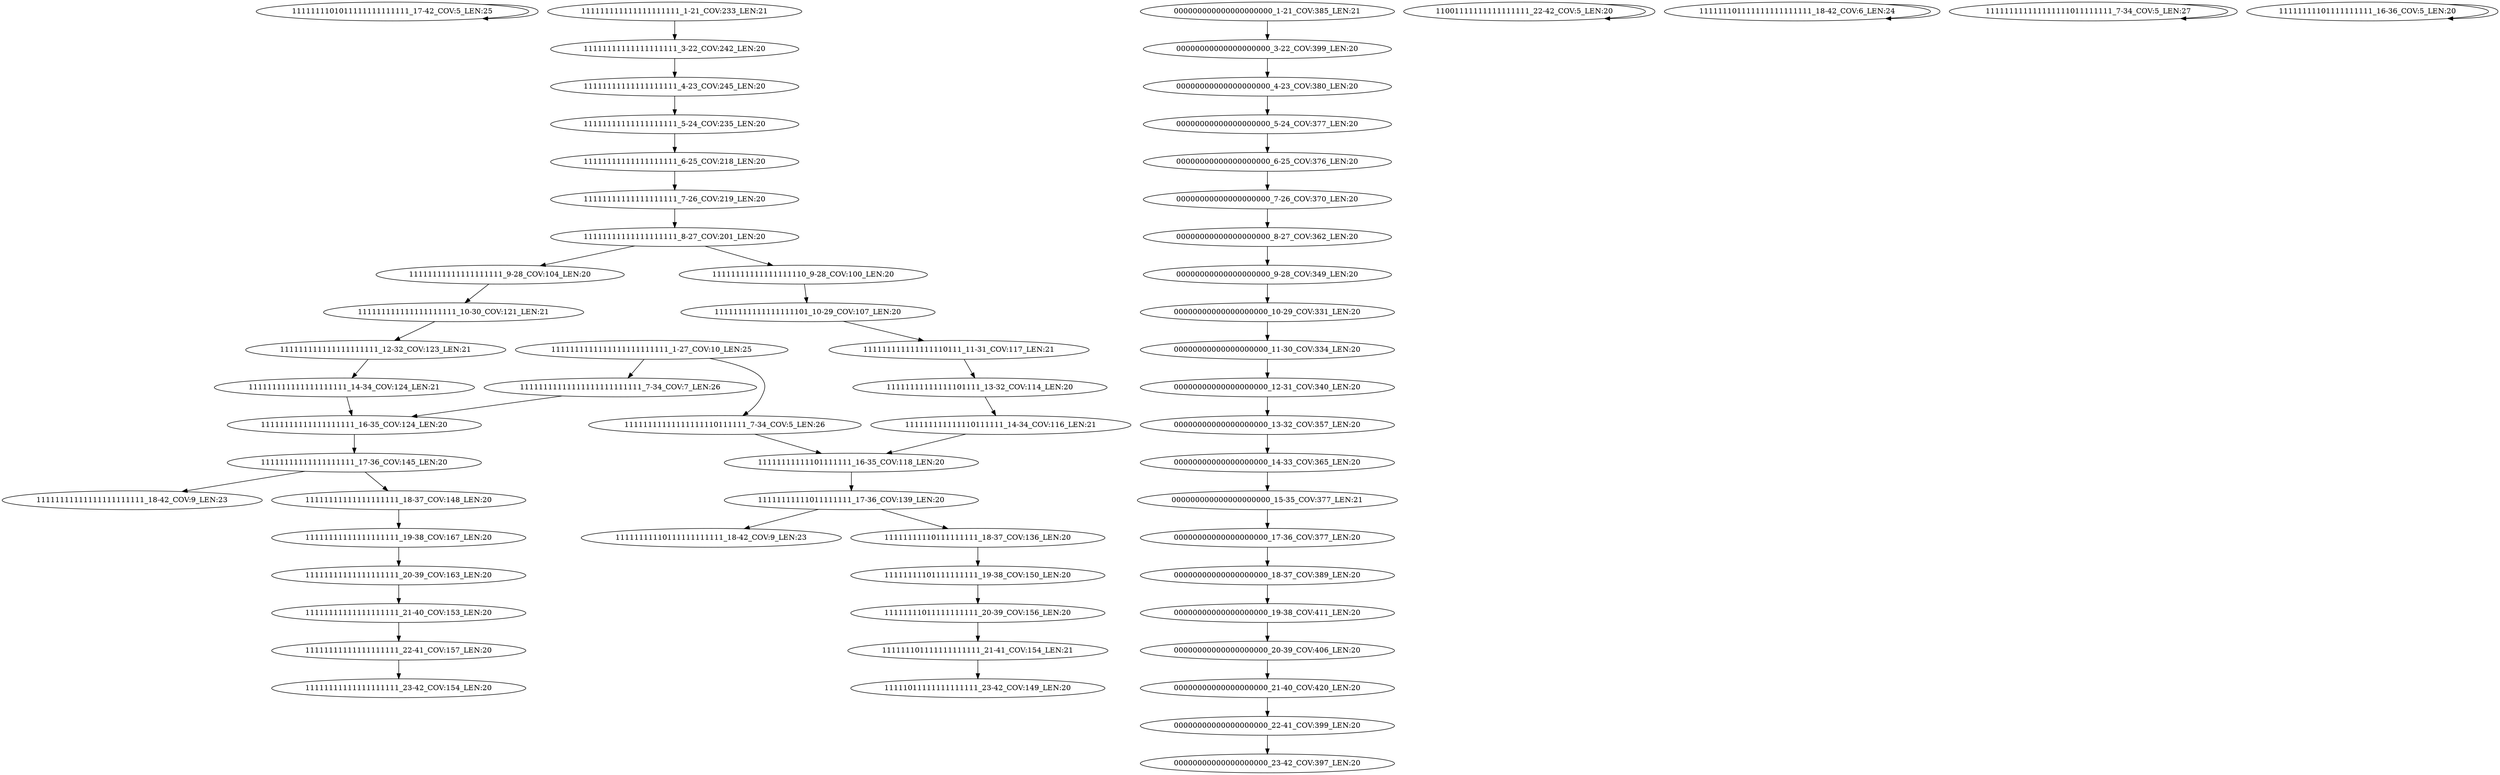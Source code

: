 digraph G {
    "1111111101011111111111111_17-42_COV:5_LEN:25" -> "1111111101011111111111111_17-42_COV:5_LEN:25";
    "11111111011111111111_20-39_COV:156_LEN:20" -> "111111101111111111111_21-41_COV:154_LEN:21";
    "00000000000000000000_8-27_COV:362_LEN:20" -> "00000000000000000000_9-28_COV:349_LEN:20";
    "00000000000000000000_11-30_COV:334_LEN:20" -> "00000000000000000000_12-31_COV:340_LEN:20";
    "00000000000000000000_5-24_COV:377_LEN:20" -> "00000000000000000000_6-25_COV:376_LEN:20";
    "11111111111011111111_17-36_COV:139_LEN:20" -> "11111111110111111111_18-37_COV:136_LEN:20";
    "11111111111011111111_17-36_COV:139_LEN:20" -> "11111111110111111111111_18-42_COV:9_LEN:23";
    "00000000000000000000_20-39_COV:406_LEN:20" -> "00000000000000000000_21-40_COV:420_LEN:20";
    "11111111111111111111_16-35_COV:124_LEN:20" -> "11111111111111111111_17-36_COV:145_LEN:20";
    "00000000000000000000_6-25_COV:376_LEN:20" -> "00000000000000000000_7-26_COV:370_LEN:20";
    "11111111111111111111_6-25_COV:218_LEN:20" -> "11111111111111111111_7-26_COV:219_LEN:20";
    "11111111110111111111_18-37_COV:136_LEN:20" -> "11111111101111111111_19-38_COV:150_LEN:20";
    "000000000000000000000_1-21_COV:385_LEN:21" -> "00000000000000000000_3-22_COV:399_LEN:20";
    "11111111111111111111_17-36_COV:145_LEN:20" -> "11111111111111111111_18-37_COV:148_LEN:20";
    "11111111111111111111_17-36_COV:145_LEN:20" -> "11111111111111111111111_18-42_COV:9_LEN:23";
    "11111111111111111111_3-22_COV:242_LEN:20" -> "11111111111111111111_4-23_COV:245_LEN:20";
    "11111111111111111101_10-29_COV:107_LEN:20" -> "111111111111111110111_11-31_COV:117_LEN:21";
    "11001111111111111111_22-42_COV:5_LEN:20" -> "11001111111111111111_22-42_COV:5_LEN:20";
    "00000000000000000000_7-26_COV:370_LEN:20" -> "00000000000000000000_8-27_COV:362_LEN:20";
    "111111111111110111111_14-34_COV:116_LEN:21" -> "11111111111101111111_16-35_COV:118_LEN:20";
    "111111111111111110111_11-31_COV:117_LEN:21" -> "11111111111111101111_13-32_COV:114_LEN:20";
    "111111111111111111111_10-30_COV:121_LEN:21" -> "111111111111111111111_12-32_COV:123_LEN:21";
    "1111111111111111111111111_1-27_COV:10_LEN:25" -> "11111111111111111111111111_7-34_COV:7_LEN:26";
    "1111111111111111111111111_1-27_COV:10_LEN:25" -> "11111111111111111110111111_7-34_COV:5_LEN:26";
    "111111111111111111111_1-21_COV:233_LEN:21" -> "11111111111111111111_3-22_COV:242_LEN:20";
    "11111111111111111111_19-38_COV:167_LEN:20" -> "11111111111111111111_20-39_COV:163_LEN:20";
    "00000000000000000000_21-40_COV:420_LEN:20" -> "00000000000000000000_22-41_COV:399_LEN:20";
    "11111111111111111111111111_7-34_COV:7_LEN:26" -> "11111111111111111111_16-35_COV:124_LEN:20";
    "00000000000000000000_17-36_COV:377_LEN:20" -> "00000000000000000000_18-37_COV:389_LEN:20";
    "11111111101111111111_19-38_COV:150_LEN:20" -> "11111111011111111111_20-39_COV:156_LEN:20";
    "111111101111111111111111_18-42_COV:6_LEN:24" -> "111111101111111111111111_18-42_COV:6_LEN:24";
    "11111111111111111111_18-37_COV:148_LEN:20" -> "11111111111111111111_19-38_COV:167_LEN:20";
    "00000000000000000000_4-23_COV:380_LEN:20" -> "00000000000000000000_5-24_COV:377_LEN:20";
    "000000000000000000000_15-35_COV:377_LEN:21" -> "00000000000000000000_17-36_COV:377_LEN:20";
    "111111111111111111111_14-34_COV:124_LEN:21" -> "11111111111111111111_16-35_COV:124_LEN:20";
    "00000000000000000000_19-38_COV:411_LEN:20" -> "00000000000000000000_20-39_COV:406_LEN:20";
    "11111111111111101111_13-32_COV:114_LEN:20" -> "111111111111110111111_14-34_COV:116_LEN:21";
    "11111111111111111111_7-26_COV:219_LEN:20" -> "11111111111111111111_8-27_COV:201_LEN:20";
    "00000000000000000000_9-28_COV:349_LEN:20" -> "00000000000000000000_10-29_COV:331_LEN:20";
    "00000000000000000000_12-31_COV:340_LEN:20" -> "00000000000000000000_13-32_COV:357_LEN:20";
    "00000000000000000000_13-32_COV:357_LEN:20" -> "00000000000000000000_14-33_COV:365_LEN:20";
    "11111111111111111111_20-39_COV:163_LEN:20" -> "11111111111111111111_21-40_COV:153_LEN:20";
    "11111111111111111111_4-23_COV:245_LEN:20" -> "11111111111111111111_5-24_COV:235_LEN:20";
    "00000000000000000000_14-33_COV:365_LEN:20" -> "000000000000000000000_15-35_COV:377_LEN:21";
    "11111111111111111111_9-28_COV:104_LEN:20" -> "111111111111111111111_10-30_COV:121_LEN:21";
    "111111111111111111111_12-32_COV:123_LEN:21" -> "111111111111111111111_14-34_COV:124_LEN:21";
    "00000000000000000000_3-22_COV:399_LEN:20" -> "00000000000000000000_4-23_COV:380_LEN:20";
    "111111101111111111111_21-41_COV:154_LEN:21" -> "11111011111111111111_23-42_COV:149_LEN:20";
    "11111111111111111111_21-40_COV:153_LEN:20" -> "11111111111111111111_22-41_COV:157_LEN:20";
    "11111111111111111110111111_7-34_COV:5_LEN:26" -> "11111111111101111111_16-35_COV:118_LEN:20";
    "11111111111101111111_16-35_COV:118_LEN:20" -> "11111111111011111111_17-36_COV:139_LEN:20";
    "11111111111111111111_8-27_COV:201_LEN:20" -> "11111111111111111111_9-28_COV:104_LEN:20";
    "11111111111111111111_8-27_COV:201_LEN:20" -> "11111111111111111110_9-28_COV:100_LEN:20";
    "11111111111111111111_5-24_COV:235_LEN:20" -> "11111111111111111111_6-25_COV:218_LEN:20";
    "11111111111111111111_22-41_COV:157_LEN:20" -> "11111111111111111111_23-42_COV:154_LEN:20";
    "00000000000000000000_22-41_COV:399_LEN:20" -> "00000000000000000000_23-42_COV:397_LEN:20";
    "111111111111111111011111111_7-34_COV:5_LEN:27" -> "111111111111111111011111111_7-34_COV:5_LEN:27";
    "00000000000000000000_10-29_COV:331_LEN:20" -> "00000000000000000000_11-30_COV:334_LEN:20";
    "11111111111111111110_9-28_COV:100_LEN:20" -> "11111111111111111101_10-29_COV:107_LEN:20";
    "00000000000000000000_18-37_COV:389_LEN:20" -> "00000000000000000000_19-38_COV:411_LEN:20";
    "11111111101111111111_16-36_COV:5_LEN:20" -> "11111111101111111111_16-36_COV:5_LEN:20";
}
